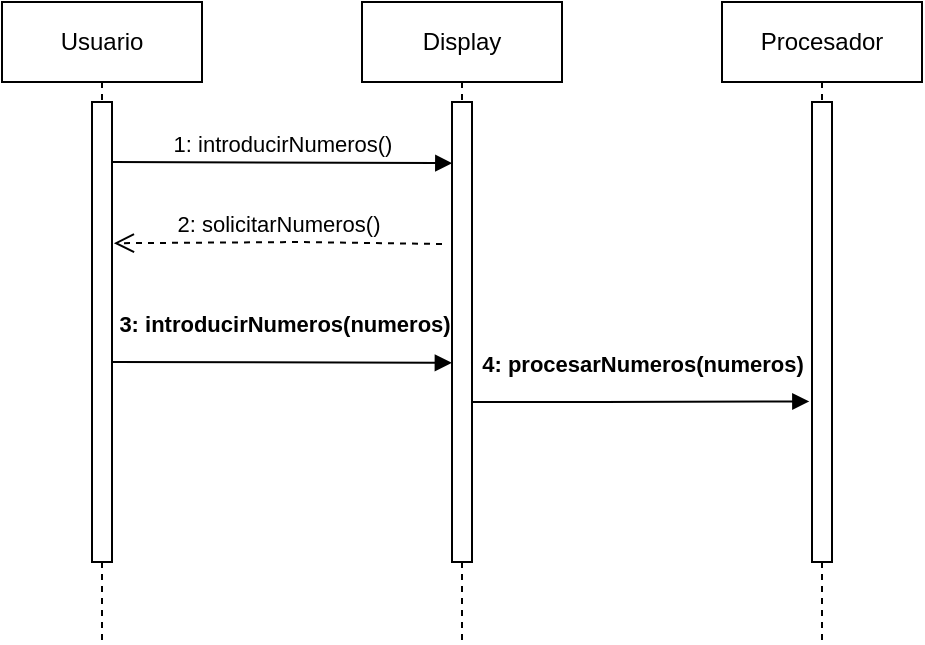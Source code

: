 <mxfile>
    <diagram id="i-k97RwHDnjk8-xkbICe" name="Secuencia: introducirNumeros">
        <mxGraphModel dx="1213" dy="553" grid="1" gridSize="10" guides="1" tooltips="1" connect="1" arrows="1" fold="1" page="1" pageScale="1" pageWidth="827" pageHeight="1169" math="0" shadow="0">
            <root>
                <mxCell id="0"/>
                <mxCell id="1" parent="0"/>
                <mxCell id="3" value="Usuario" style="shape=umlLifeline;perimeter=lifelinePerimeter;whiteSpace=wrap;html=1;container=1;collapsible=0;recursiveResize=0;outlineConnect=0;" vertex="1" parent="1">
                    <mxGeometry x="100" y="80" width="100" height="320" as="geometry"/>
                </mxCell>
                <mxCell id="6" value="" style="html=1;points=[];perimeter=orthogonalPerimeter;" vertex="1" parent="3">
                    <mxGeometry x="45" y="50" width="10" height="230" as="geometry"/>
                </mxCell>
                <mxCell id="11" value="1: introducirNumeros()" style="html=1;verticalAlign=bottom;endArrow=block;entryX=0.015;entryY=0.133;entryDx=0;entryDy=0;entryPerimeter=0;" edge="1" parent="3" target="7">
                    <mxGeometry x="-0.001" width="80" relative="1" as="geometry">
                        <mxPoint x="55" y="80" as="sourcePoint"/>
                        <mxPoint x="220" y="80" as="targetPoint"/>
                        <mxPoint as="offset"/>
                    </mxGeometry>
                </mxCell>
                <mxCell id="13" value="3: introducirNumeros(numeros)" style="html=1;verticalAlign=bottom;endArrow=block;entryX=-0.007;entryY=0.567;entryDx=0;entryDy=0;entryPerimeter=0;fontStyle=1" edge="1" parent="3" target="7">
                    <mxGeometry x="0.013" y="10" width="80" relative="1" as="geometry">
                        <mxPoint x="55" y="180" as="sourcePoint"/>
                        <mxPoint x="135" y="180" as="targetPoint"/>
                        <mxPoint as="offset"/>
                    </mxGeometry>
                </mxCell>
                <mxCell id="4" value="Display&lt;span style=&quot;color: rgba(0 , 0 , 0 , 0) ; font-family: monospace ; font-size: 0px&quot;&gt;%3CmxGraphModel%3E%3Croot%3E%3CmxCell%20id%3D%220%22%2F%3E%3CmxCell%20id%3D%221%22%20parent%3D%220%22%2F%3E%3CmxCell%20id%3D%222%22%20value%3D%22Usuario%22%20style%3D%22shape%3DumlLifeline%3Bperimeter%3DlifelinePerimeter%3BwhiteSpace%3Dwrap%3Bhtml%3D1%3Bcontainer%3D1%3Bcollapsible%3D0%3BrecursiveResize%3D0%3BoutlineConnect%3D0%3B%22%20vertex%3D%221%22%20parent%3D%221%22%3E%3CmxGeometry%20x%3D%2270%22%20y%3D%2270%22%20width%3D%22100%22%20height%3D%22300%22%20as%3D%22geometry%22%2F%3E%3C%2FmxCell%3E%3C%2Froot%3E%3C%2FmxGraphModel%3E&lt;/span&gt;&lt;span style=&quot;color: rgba(0 , 0 , 0 , 0) ; font-family: monospace ; font-size: 0px&quot;&gt;%3CmxGraphModel%3E%3Croot%3E%3CmxCell%20id%3D%220%22%2F%3E%3CmxCell%20id%3D%221%22%20parent%3D%220%22%2F%3E%3CmxCell%20id%3D%222%22%20value%3D%22Usuario%22%20style%3D%22shape%3DumlLifeline%3Bperimeter%3DlifelinePerimeter%3BwhiteSpace%3Dwrap%3Bhtml%3D1%3Bcontainer%3D1%3Bcollapsible%3D0%3BrecursiveResize%3D0%3BoutlineConnect%3D0%3B%22%20vertex%3D%221%22%20parent%3D%221%22%3E%3CmxGeometry%20x%3D%2270%22%20y%3D%2270%22%20width%3D%22100%22%20height%3D%22300%22%20as%3D%22geometry%22%2F%3E%3C%2FmxCell%3E%3C%2Froot%3E%3C%2FmxGraphModel%3E&lt;/span&gt;" style="shape=umlLifeline;perimeter=lifelinePerimeter;whiteSpace=wrap;html=1;container=1;collapsible=0;recursiveResize=0;outlineConnect=0;" vertex="1" parent="1">
                    <mxGeometry x="280" y="80" width="100" height="320" as="geometry"/>
                </mxCell>
                <mxCell id="7" value="" style="html=1;points=[];perimeter=orthogonalPerimeter;" vertex="1" parent="4">
                    <mxGeometry x="45" y="50" width="10" height="230" as="geometry"/>
                </mxCell>
                <mxCell id="5" value="Procesador" style="shape=umlLifeline;perimeter=lifelinePerimeter;whiteSpace=wrap;html=1;container=1;collapsible=0;recursiveResize=0;outlineConnect=0;" vertex="1" parent="1">
                    <mxGeometry x="460" y="80" width="100" height="320" as="geometry"/>
                </mxCell>
                <mxCell id="15" value="" style="html=1;points=[];perimeter=orthogonalPerimeter;" vertex="1" parent="5">
                    <mxGeometry x="45" y="50" width="10" height="230" as="geometry"/>
                </mxCell>
                <mxCell id="12" value="2: solicitarNumeros()" style="html=1;verticalAlign=bottom;endArrow=open;dashed=1;endSize=8;entryX=1.093;entryY=0.307;entryDx=0;entryDy=0;entryPerimeter=0;" edge="1" parent="1" target="6">
                    <mxGeometry relative="1" as="geometry">
                        <mxPoint x="320" y="201" as="sourcePoint"/>
                        <mxPoint x="160" y="200" as="targetPoint"/>
                        <Array as="points">
                            <mxPoint x="250" y="200"/>
                        </Array>
                    </mxGeometry>
                </mxCell>
                <mxCell id="14" value="4: procesarNumeros(numeros)" style="html=1;verticalAlign=bottom;endArrow=block;entryX=-0.133;entryY=0.651;entryDx=0;entryDy=0;entryPerimeter=0;fontStyle=1" edge="1" parent="1" source="7" target="15">
                    <mxGeometry x="0.008" y="10" width="80" relative="1" as="geometry">
                        <mxPoint x="340" y="280" as="sourcePoint"/>
                        <mxPoint x="509.93" y="250.41" as="targetPoint"/>
                        <mxPoint as="offset"/>
                        <Array as="points">
                            <mxPoint x="390" y="280"/>
                        </Array>
                    </mxGeometry>
                </mxCell>
            </root>
        </mxGraphModel>
    </diagram>
    <diagram id="05gJEz3g0juzMhZNBMlJ" name="Secuencia: borrarNumeros">
        <mxGraphModel dx="859" dy="392" grid="1" gridSize="10" guides="1" tooltips="1" connect="1" arrows="1" fold="1" page="1" pageScale="1" pageWidth="827" pageHeight="1169" math="0" shadow="0">
            <root>
                <mxCell id="ujG8HUW0-QXX2z8HkZvf-0"/>
                <mxCell id="ujG8HUW0-QXX2z8HkZvf-1" parent="ujG8HUW0-QXX2z8HkZvf-0"/>
                <mxCell id="sx0rr4D7-M8_i8OhXOlZ-0" value="Usuario" style="shape=umlLifeline;perimeter=lifelinePerimeter;whiteSpace=wrap;html=1;container=1;collapsible=0;recursiveResize=0;outlineConnect=0;" vertex="1" parent="ujG8HUW0-QXX2z8HkZvf-1">
                    <mxGeometry x="100" y="80" width="100" height="320" as="geometry"/>
                </mxCell>
                <mxCell id="sx0rr4D7-M8_i8OhXOlZ-1" value="" style="html=1;points=[];perimeter=orthogonalPerimeter;" vertex="1" parent="sx0rr4D7-M8_i8OhXOlZ-0">
                    <mxGeometry x="45" y="50" width="10" height="230" as="geometry"/>
                </mxCell>
                <mxCell id="sx0rr4D7-M8_i8OhXOlZ-2" value="1: introducirNumeros()" style="html=1;verticalAlign=bottom;endArrow=block;entryX=0.015;entryY=0.133;entryDx=0;entryDy=0;entryPerimeter=0;" edge="1" parent="sx0rr4D7-M8_i8OhXOlZ-0" target="sx0rr4D7-M8_i8OhXOlZ-5">
                    <mxGeometry x="-0.001" width="80" relative="1" as="geometry">
                        <mxPoint x="55" y="80" as="sourcePoint"/>
                        <mxPoint x="220" y="80" as="targetPoint"/>
                        <mxPoint as="offset"/>
                    </mxGeometry>
                </mxCell>
                <mxCell id="sx0rr4D7-M8_i8OhXOlZ-3" value="3: introducirNumeros(numeros)" style="html=1;verticalAlign=bottom;endArrow=block;entryX=-0.007;entryY=0.567;entryDx=0;entryDy=0;entryPerimeter=0;fontStyle=1" edge="1" parent="sx0rr4D7-M8_i8OhXOlZ-0" target="sx0rr4D7-M8_i8OhXOlZ-5">
                    <mxGeometry x="0.013" y="10" width="80" relative="1" as="geometry">
                        <mxPoint x="55" y="180" as="sourcePoint"/>
                        <mxPoint x="135" y="180" as="targetPoint"/>
                        <mxPoint as="offset"/>
                    </mxGeometry>
                </mxCell>
                <mxCell id="sx0rr4D7-M8_i8OhXOlZ-4" value="Display&lt;span style=&quot;color: rgba(0 , 0 , 0 , 0) ; font-family: monospace ; font-size: 0px&quot;&gt;%3CmxGraphModel%3E%3Croot%3E%3CmxCell%20id%3D%220%22%2F%3E%3CmxCell%20id%3D%221%22%20parent%3D%220%22%2F%3E%3CmxCell%20id%3D%222%22%20value%3D%22Usuario%22%20style%3D%22shape%3DumlLifeline%3Bperimeter%3DlifelinePerimeter%3BwhiteSpace%3Dwrap%3Bhtml%3D1%3Bcontainer%3D1%3Bcollapsible%3D0%3BrecursiveResize%3D0%3BoutlineConnect%3D0%3B%22%20vertex%3D%221%22%20parent%3D%221%22%3E%3CmxGeometry%20x%3D%2270%22%20y%3D%2270%22%20width%3D%22100%22%20height%3D%22300%22%20as%3D%22geometry%22%2F%3E%3C%2FmxCell%3E%3C%2Froot%3E%3C%2FmxGraphModel%3E&lt;/span&gt;&lt;span style=&quot;color: rgba(0 , 0 , 0 , 0) ; font-family: monospace ; font-size: 0px&quot;&gt;%3CmxGraphModel%3E%3Croot%3E%3CmxCell%20id%3D%220%22%2F%3E%3CmxCell%20id%3D%221%22%20parent%3D%220%22%2F%3E%3CmxCell%20id%3D%222%22%20value%3D%22Usuario%22%20style%3D%22shape%3DumlLifeline%3Bperimeter%3DlifelinePerimeter%3BwhiteSpace%3Dwrap%3Bhtml%3D1%3Bcontainer%3D1%3Bcollapsible%3D0%3BrecursiveResize%3D0%3BoutlineConnect%3D0%3B%22%20vertex%3D%221%22%20parent%3D%221%22%3E%3CmxGeometry%20x%3D%2270%22%20y%3D%2270%22%20width%3D%22100%22%20height%3D%22300%22%20as%3D%22geometry%22%2F%3E%3C%2FmxCell%3E%3C%2Froot%3E%3C%2FmxGraphModel%3E&lt;/span&gt;" style="shape=umlLifeline;perimeter=lifelinePerimeter;whiteSpace=wrap;html=1;container=1;collapsible=0;recursiveResize=0;outlineConnect=0;" vertex="1" parent="ujG8HUW0-QXX2z8HkZvf-1">
                    <mxGeometry x="280" y="80" width="100" height="320" as="geometry"/>
                </mxCell>
                <mxCell id="sx0rr4D7-M8_i8OhXOlZ-5" value="" style="html=1;points=[];perimeter=orthogonalPerimeter;" vertex="1" parent="sx0rr4D7-M8_i8OhXOlZ-4">
                    <mxGeometry x="45" y="50" width="10" height="230" as="geometry"/>
                </mxCell>
                <mxCell id="sx0rr4D7-M8_i8OhXOlZ-6" value="Procesador" style="shape=umlLifeline;perimeter=lifelinePerimeter;whiteSpace=wrap;html=1;container=1;collapsible=0;recursiveResize=0;outlineConnect=0;" vertex="1" parent="ujG8HUW0-QXX2z8HkZvf-1">
                    <mxGeometry x="460" y="80" width="100" height="320" as="geometry"/>
                </mxCell>
                <mxCell id="sx0rr4D7-M8_i8OhXOlZ-7" value="" style="html=1;points=[];perimeter=orthogonalPerimeter;" vertex="1" parent="sx0rr4D7-M8_i8OhXOlZ-6">
                    <mxGeometry x="45" y="50" width="10" height="230" as="geometry"/>
                </mxCell>
                <mxCell id="sx0rr4D7-M8_i8OhXOlZ-8" value="2: solicitarNumeros()" style="html=1;verticalAlign=bottom;endArrow=open;dashed=1;endSize=8;entryX=1.093;entryY=0.307;entryDx=0;entryDy=0;entryPerimeter=0;" edge="1" parent="ujG8HUW0-QXX2z8HkZvf-1" target="sx0rr4D7-M8_i8OhXOlZ-1">
                    <mxGeometry relative="1" as="geometry">
                        <mxPoint x="320" y="201" as="sourcePoint"/>
                        <mxPoint x="160" y="200" as="targetPoint"/>
                        <Array as="points">
                            <mxPoint x="250" y="200"/>
                        </Array>
                    </mxGeometry>
                </mxCell>
                <mxCell id="sx0rr4D7-M8_i8OhXOlZ-9" value="4: procesarNumeros(numeros)" style="html=1;verticalAlign=bottom;endArrow=block;fontStyle=1;entryX=0.06;entryY=0.654;entryDx=0;entryDy=0;entryPerimeter=0;" edge="1" parent="ujG8HUW0-QXX2z8HkZvf-1" source="sx0rr4D7-M8_i8OhXOlZ-5" target="sx0rr4D7-M8_i8OhXOlZ-7">
                    <mxGeometry x="0.008" y="10" width="80" relative="1" as="geometry">
                        <mxPoint x="340" y="280" as="sourcePoint"/>
                        <mxPoint x="500" y="280" as="targetPoint"/>
                        <mxPoint as="offset"/>
                        <Array as="points">
                            <mxPoint x="390" y="280"/>
                        </Array>
                    </mxGeometry>
                </mxCell>
                <mxCell id="sx0rr4D7-M8_i8OhXOlZ-13" value="5: borrarNumeros()" style="html=1;verticalAlign=bottom;endArrow=block;fontStyle=1;entryX=-0.1;entryY=0.827;entryDx=0;entryDy=0;entryPerimeter=0;exitX=1.15;exitY=0.825;exitDx=0;exitDy=0;exitPerimeter=0;" edge="1" parent="ujG8HUW0-QXX2z8HkZvf-1" source="sx0rr4D7-M8_i8OhXOlZ-1" target="sx0rr4D7-M8_i8OhXOlZ-5">
                    <mxGeometry x="0.008" y="10" width="80" relative="1" as="geometry">
                        <mxPoint x="180" y="320" as="sourcePoint"/>
                        <mxPoint x="350.6" y="320.42" as="targetPoint"/>
                        <mxPoint as="offset"/>
                        <Array as="points">
                            <mxPoint x="235" y="320"/>
                        </Array>
                    </mxGeometry>
                </mxCell>
                <mxCell id="sx0rr4D7-M8_i8OhXOlZ-14" value="6: borrarNumeros()" style="html=1;verticalAlign=bottom;endArrow=block;fontStyle=1;entryX=-0.1;entryY=0.827;entryDx=0;entryDy=0;entryPerimeter=0;exitX=1.14;exitY=0.918;exitDx=0;exitDy=0;exitPerimeter=0;" edge="1" parent="ujG8HUW0-QXX2z8HkZvf-1" source="sx0rr4D7-M8_i8OhXOlZ-5">
                    <mxGeometry x="0.008" y="10" width="80" relative="1" as="geometry">
                        <mxPoint x="340" y="340" as="sourcePoint"/>
                        <mxPoint x="505" y="340.46" as="targetPoint"/>
                        <mxPoint as="offset"/>
                        <Array as="points">
                            <mxPoint x="416" y="340.25"/>
                        </Array>
                    </mxGeometry>
                </mxCell>
            </root>
        </mxGraphModel>
    </diagram>
    <diagram id="bzDrWfnasvmiYSCM1i9O" name="Secuencia: sumarNumeros">
        <mxGraphModel dx="1213" dy="553" grid="1" gridSize="10" guides="1" tooltips="1" connect="1" arrows="1" fold="1" page="1" pageScale="1" pageWidth="827" pageHeight="1169" math="0" shadow="0">
            <root>
                <mxCell id="rxYIzUa5Ex8oa6RPm-PX-0"/>
                <mxCell id="rxYIzUa5Ex8oa6RPm-PX-1" parent="rxYIzUa5Ex8oa6RPm-PX-0"/>
                <mxCell id="wZrPvK0yx8V41sradhQr-0" value="Usuario" style="shape=umlLifeline;perimeter=lifelinePerimeter;whiteSpace=wrap;html=1;container=1;collapsible=0;recursiveResize=0;outlineConnect=0;" vertex="1" parent="rxYIzUa5Ex8oa6RPm-PX-1">
                    <mxGeometry x="184" y="80" width="100" height="320" as="geometry"/>
                </mxCell>
                <mxCell id="wZrPvK0yx8V41sradhQr-1" value="" style="html=1;points=[];perimeter=orthogonalPerimeter;" vertex="1" parent="wZrPvK0yx8V41sradhQr-0">
                    <mxGeometry x="45" y="50" width="10" height="230" as="geometry"/>
                </mxCell>
                <mxCell id="wZrPvK0yx8V41sradhQr-2" value="1: introducirNumeros()" style="html=1;verticalAlign=bottom;endArrow=block;" edge="1" parent="wZrPvK0yx8V41sradhQr-0" target="wZrPvK0yx8V41sradhQr-5">
                    <mxGeometry x="-0.001" width="80" relative="1" as="geometry">
                        <mxPoint x="55" y="80" as="sourcePoint"/>
                        <mxPoint x="220" y="80" as="targetPoint"/>
                        <mxPoint as="offset"/>
                    </mxGeometry>
                </mxCell>
                <mxCell id="wZrPvK0yx8V41sradhQr-3" value="3: introducirNumeros(numeros)" style="html=1;verticalAlign=bottom;endArrow=block;entryX=-0.138;entryY=0.563;entryDx=0;entryDy=0;entryPerimeter=0;fontStyle=1" edge="1" parent="wZrPvK0yx8V41sradhQr-0" target="wZrPvK0yx8V41sradhQr-5">
                    <mxGeometry x="0.013" y="10" width="80" relative="1" as="geometry">
                        <mxPoint x="55" y="180" as="sourcePoint"/>
                        <mxPoint x="135" y="180" as="targetPoint"/>
                        <mxPoint as="offset"/>
                    </mxGeometry>
                </mxCell>
                <mxCell id="wZrPvK0yx8V41sradhQr-4" value="Display&lt;span style=&quot;color: rgba(0 , 0 , 0 , 0) ; font-family: monospace ; font-size: 0px&quot;&gt;%3CmxGraphModel%3E%3Croot%3E%3CmxCell%20id%3D%220%22%2F%3E%3CmxCell%20id%3D%221%22%20parent%3D%220%22%2F%3E%3CmxCell%20id%3D%222%22%20value%3D%22Usuario%22%20style%3D%22shape%3DumlLifeline%3Bperimeter%3DlifelinePerimeter%3BwhiteSpace%3Dwrap%3Bhtml%3D1%3Bcontainer%3D1%3Bcollapsible%3D0%3BrecursiveResize%3D0%3BoutlineConnect%3D0%3B%22%20vertex%3D%221%22%20parent%3D%221%22%3E%3CmxGeometry%20x%3D%2270%22%20y%3D%2270%22%20width%3D%22100%22%20height%3D%22300%22%20as%3D%22geometry%22%2F%3E%3C%2FmxCell%3E%3C%2Froot%3E%3C%2FmxGraphModel%3E&lt;/span&gt;&lt;span style=&quot;color: rgba(0 , 0 , 0 , 0) ; font-family: monospace ; font-size: 0px&quot;&gt;%3CmxGraphModel%3E%3Croot%3E%3CmxCell%20id%3D%220%22%2F%3E%3CmxCell%20id%3D%221%22%20parent%3D%220%22%2F%3E%3CmxCell%20id%3D%222%22%20value%3D%22Usuario%22%20style%3D%22shape%3DumlLifeline%3Bperimeter%3DlifelinePerimeter%3BwhiteSpace%3Dwrap%3Bhtml%3D1%3Bcontainer%3D1%3Bcollapsible%3D0%3BrecursiveResize%3D0%3BoutlineConnect%3D0%3B%22%20vertex%3D%221%22%20parent%3D%221%22%3E%3CmxGeometry%20x%3D%2270%22%20y%3D%2270%22%20width%3D%22100%22%20height%3D%22300%22%20as%3D%22geometry%22%2F%3E%3C%2FmxCell%3E%3C%2Froot%3E%3C%2FmxGraphModel%3E&lt;/span&gt;" style="shape=umlLifeline;perimeter=lifelinePerimeter;whiteSpace=wrap;html=1;container=1;collapsible=0;recursiveResize=0;outlineConnect=0;" vertex="1" parent="rxYIzUa5Ex8oa6RPm-PX-1">
                    <mxGeometry x="364" y="80" width="100" height="320" as="geometry"/>
                </mxCell>
                <mxCell id="wZrPvK0yx8V41sradhQr-5" value="" style="html=1;points=[];perimeter=orthogonalPerimeter;" vertex="1" parent="wZrPvK0yx8V41sradhQr-4">
                    <mxGeometry x="45" y="50" width="10" height="230" as="geometry"/>
                </mxCell>
                <mxCell id="wZrPvK0yx8V41sradhQr-6" value="Procesador" style="shape=umlLifeline;perimeter=lifelinePerimeter;whiteSpace=wrap;html=1;container=1;collapsible=0;recursiveResize=0;outlineConnect=0;" vertex="1" parent="rxYIzUa5Ex8oa6RPm-PX-1">
                    <mxGeometry x="544" y="80" width="100" height="320" as="geometry"/>
                </mxCell>
                <mxCell id="wZrPvK0yx8V41sradhQr-7" value="" style="html=1;points=[];perimeter=orthogonalPerimeter;" vertex="1" parent="wZrPvK0yx8V41sradhQr-6">
                    <mxGeometry x="45" y="50" width="10" height="230" as="geometry"/>
                </mxCell>
                <mxCell id="wZrPvK0yx8V41sradhQr-8" value="2: solicitarNumeros()" style="html=1;verticalAlign=bottom;endArrow=open;dashed=1;endSize=8;exitX=-0.207;exitY=0.302;exitDx=0;exitDy=0;exitPerimeter=0;" edge="1" parent="rxYIzUa5Ex8oa6RPm-PX-1" source="wZrPvK0yx8V41sradhQr-5">
                    <mxGeometry relative="1" as="geometry">
                        <mxPoint x="404" y="201" as="sourcePoint"/>
                        <mxPoint x="240" y="200" as="targetPoint"/>
                        <Array as="points">
                            <mxPoint x="334" y="200"/>
                        </Array>
                    </mxGeometry>
                </mxCell>
                <mxCell id="wZrPvK0yx8V41sradhQr-9" value="4: sumarNumeros(numeros)" style="html=1;verticalAlign=bottom;endArrow=block;entryX=-0.276;entryY=0.647;entryDx=0;entryDy=0;entryPerimeter=0;fontStyle=1" edge="1" parent="rxYIzUa5Ex8oa6RPm-PX-1" source="wZrPvK0yx8V41sradhQr-5" target="wZrPvK0yx8V41sradhQr-7">
                    <mxGeometry x="0.008" y="10" width="80" relative="1" as="geometry">
                        <mxPoint x="424" y="280" as="sourcePoint"/>
                        <mxPoint x="593.93" y="250.41" as="targetPoint"/>
                        <mxPoint as="offset"/>
                        <Array as="points">
                            <mxPoint x="474" y="280"/>
                        </Array>
                    </mxGeometry>
                </mxCell>
                <mxCell id="wZrPvK0yx8V41sradhQr-13" value="8: resultado()" style="html=1;verticalAlign=bottom;endArrow=open;dashed=1;endSize=8;entryX=1.172;entryY=0.827;entryDx=0;entryDy=0;entryPerimeter=0;" edge="1" parent="rxYIzUa5Ex8oa6RPm-PX-1" target="wZrPvK0yx8V41sradhQr-5">
                    <mxGeometry x="-0.065" relative="1" as="geometry">
                        <mxPoint x="590" y="320" as="sourcePoint"/>
                        <mxPoint x="420" y="441" as="targetPoint"/>
                        <Array as="points"/>
                        <mxPoint as="offset"/>
                    </mxGeometry>
                </mxCell>
                <mxCell id="wZrPvK0yx8V41sradhQr-14" value="9: mostrarResultado()" style="html=1;verticalAlign=bottom;endArrow=open;dashed=1;endSize=8;exitX=-0.207;exitY=0.888;exitDx=0;exitDy=0;exitPerimeter=0;" edge="1" parent="rxYIzUa5Ex8oa6RPm-PX-1">
                    <mxGeometry x="-0.065" relative="1" as="geometry">
                        <mxPoint x="406.93" y="350.0" as="sourcePoint"/>
                        <mxPoint x="240" y="350.2" as="targetPoint"/>
                        <Array as="points">
                            <mxPoint x="324" y="350"/>
                        </Array>
                        <mxPoint as="offset"/>
                    </mxGeometry>
                </mxCell>
            </root>
        </mxGraphModel>
    </diagram>
    <diagram id="xisYdTzhqAL5No0YFwjW" name="Secuencia: restarNumeros">
        <mxGraphModel dx="1031" dy="470" grid="1" gridSize="10" guides="1" tooltips="1" connect="1" arrows="1" fold="1" page="1" pageScale="1" pageWidth="827" pageHeight="1169" math="0" shadow="0">
            <root>
                <mxCell id="wWCY6r2bwdZEcI9i8Juz-0"/>
                <mxCell id="wWCY6r2bwdZEcI9i8Juz-1" parent="wWCY6r2bwdZEcI9i8Juz-0"/>
                <mxCell id="neZ16HI461byxlSYDRke-0" value="Usuario" style="shape=umlLifeline;perimeter=lifelinePerimeter;whiteSpace=wrap;html=1;container=1;collapsible=0;recursiveResize=0;outlineConnect=0;" vertex="1" parent="wWCY6r2bwdZEcI9i8Juz-1">
                    <mxGeometry x="184" y="80" width="100" height="320" as="geometry"/>
                </mxCell>
                <mxCell id="neZ16HI461byxlSYDRke-1" value="" style="html=1;points=[];perimeter=orthogonalPerimeter;" vertex="1" parent="neZ16HI461byxlSYDRke-0">
                    <mxGeometry x="45" y="50" width="10" height="230" as="geometry"/>
                </mxCell>
                <mxCell id="neZ16HI461byxlSYDRke-2" value="1: introducirNumeros()" style="html=1;verticalAlign=bottom;endArrow=block;" edge="1" parent="neZ16HI461byxlSYDRke-0" target="neZ16HI461byxlSYDRke-5">
                    <mxGeometry x="-0.001" width="80" relative="1" as="geometry">
                        <mxPoint x="55" y="80" as="sourcePoint"/>
                        <mxPoint x="220" y="80" as="targetPoint"/>
                        <mxPoint as="offset"/>
                    </mxGeometry>
                </mxCell>
                <mxCell id="neZ16HI461byxlSYDRke-3" value="3: introducirNumeros(numeros)" style="html=1;verticalAlign=bottom;endArrow=block;entryX=-0.138;entryY=0.563;entryDx=0;entryDy=0;entryPerimeter=0;fontStyle=1" edge="1" parent="neZ16HI461byxlSYDRke-0" target="neZ16HI461byxlSYDRke-5">
                    <mxGeometry x="0.013" y="10" width="80" relative="1" as="geometry">
                        <mxPoint x="55" y="180" as="sourcePoint"/>
                        <mxPoint x="135" y="180" as="targetPoint"/>
                        <mxPoint as="offset"/>
                    </mxGeometry>
                </mxCell>
                <mxCell id="neZ16HI461byxlSYDRke-4" value="Display&lt;span style=&quot;color: rgba(0 , 0 , 0 , 0) ; font-family: monospace ; font-size: 0px&quot;&gt;%3CmxGraphModel%3E%3Croot%3E%3CmxCell%20id%3D%220%22%2F%3E%3CmxCell%20id%3D%221%22%20parent%3D%220%22%2F%3E%3CmxCell%20id%3D%222%22%20value%3D%22Usuario%22%20style%3D%22shape%3DumlLifeline%3Bperimeter%3DlifelinePerimeter%3BwhiteSpace%3Dwrap%3Bhtml%3D1%3Bcontainer%3D1%3Bcollapsible%3D0%3BrecursiveResize%3D0%3BoutlineConnect%3D0%3B%22%20vertex%3D%221%22%20parent%3D%221%22%3E%3CmxGeometry%20x%3D%2270%22%20y%3D%2270%22%20width%3D%22100%22%20height%3D%22300%22%20as%3D%22geometry%22%2F%3E%3C%2FmxCell%3E%3C%2Froot%3E%3C%2FmxGraphModel%3E&lt;/span&gt;&lt;span style=&quot;color: rgba(0 , 0 , 0 , 0) ; font-family: monospace ; font-size: 0px&quot;&gt;%3CmxGraphModel%3E%3Croot%3E%3CmxCell%20id%3D%220%22%2F%3E%3CmxCell%20id%3D%221%22%20parent%3D%220%22%2F%3E%3CmxCell%20id%3D%222%22%20value%3D%22Usuario%22%20style%3D%22shape%3DumlLifeline%3Bperimeter%3DlifelinePerimeter%3BwhiteSpace%3Dwrap%3Bhtml%3D1%3Bcontainer%3D1%3Bcollapsible%3D0%3BrecursiveResize%3D0%3BoutlineConnect%3D0%3B%22%20vertex%3D%221%22%20parent%3D%221%22%3E%3CmxGeometry%20x%3D%2270%22%20y%3D%2270%22%20width%3D%22100%22%20height%3D%22300%22%20as%3D%22geometry%22%2F%3E%3C%2FmxCell%3E%3C%2Froot%3E%3C%2FmxGraphModel%3E&lt;/span&gt;" style="shape=umlLifeline;perimeter=lifelinePerimeter;whiteSpace=wrap;html=1;container=1;collapsible=0;recursiveResize=0;outlineConnect=0;" vertex="1" parent="wWCY6r2bwdZEcI9i8Juz-1">
                    <mxGeometry x="364" y="80" width="100" height="320" as="geometry"/>
                </mxCell>
                <mxCell id="neZ16HI461byxlSYDRke-5" value="" style="html=1;points=[];perimeter=orthogonalPerimeter;" vertex="1" parent="neZ16HI461byxlSYDRke-4">
                    <mxGeometry x="45" y="50" width="10" height="230" as="geometry"/>
                </mxCell>
                <mxCell id="neZ16HI461byxlSYDRke-6" value="Procesador" style="shape=umlLifeline;perimeter=lifelinePerimeter;whiteSpace=wrap;html=1;container=1;collapsible=0;recursiveResize=0;outlineConnect=0;" vertex="1" parent="wWCY6r2bwdZEcI9i8Juz-1">
                    <mxGeometry x="544" y="80" width="100" height="320" as="geometry"/>
                </mxCell>
                <mxCell id="neZ16HI461byxlSYDRke-7" value="" style="html=1;points=[];perimeter=orthogonalPerimeter;" vertex="1" parent="neZ16HI461byxlSYDRke-6">
                    <mxGeometry x="45" y="50" width="10" height="230" as="geometry"/>
                </mxCell>
                <mxCell id="neZ16HI461byxlSYDRke-8" value="2: solicitarNumeros()" style="html=1;verticalAlign=bottom;endArrow=open;dashed=1;endSize=8;exitX=-0.207;exitY=0.302;exitDx=0;exitDy=0;exitPerimeter=0;" edge="1" parent="wWCY6r2bwdZEcI9i8Juz-1" source="neZ16HI461byxlSYDRke-5">
                    <mxGeometry relative="1" as="geometry">
                        <mxPoint x="404" y="201" as="sourcePoint"/>
                        <mxPoint x="240" y="200" as="targetPoint"/>
                        <Array as="points">
                            <mxPoint x="334" y="200"/>
                        </Array>
                    </mxGeometry>
                </mxCell>
                <mxCell id="neZ16HI461byxlSYDRke-9" value="4: restarNumeros(numeros)" style="html=1;verticalAlign=bottom;endArrow=block;entryX=-0.276;entryY=0.647;entryDx=0;entryDy=0;entryPerimeter=0;fontStyle=1" edge="1" parent="wWCY6r2bwdZEcI9i8Juz-1" source="neZ16HI461byxlSYDRke-5" target="neZ16HI461byxlSYDRke-7">
                    <mxGeometry x="0.008" y="10" width="80" relative="1" as="geometry">
                        <mxPoint x="424" y="280" as="sourcePoint"/>
                        <mxPoint x="593.93" y="250.41" as="targetPoint"/>
                        <mxPoint as="offset"/>
                        <Array as="points">
                            <mxPoint x="474" y="280"/>
                        </Array>
                    </mxGeometry>
                </mxCell>
                <mxCell id="neZ16HI461byxlSYDRke-10" value="8: resultado()" style="html=1;verticalAlign=bottom;endArrow=open;dashed=1;endSize=8;entryX=1.172;entryY=0.827;entryDx=0;entryDy=0;entryPerimeter=0;" edge="1" parent="wWCY6r2bwdZEcI9i8Juz-1" target="neZ16HI461byxlSYDRke-5">
                    <mxGeometry x="-0.065" relative="1" as="geometry">
                        <mxPoint x="590" y="320" as="sourcePoint"/>
                        <mxPoint x="420" y="441" as="targetPoint"/>
                        <Array as="points"/>
                        <mxPoint as="offset"/>
                    </mxGeometry>
                </mxCell>
                <mxCell id="neZ16HI461byxlSYDRke-11" value="9: mostrarResultado()" style="html=1;verticalAlign=bottom;endArrow=open;dashed=1;endSize=8;exitX=-0.207;exitY=0.888;exitDx=0;exitDy=0;exitPerimeter=0;" edge="1" parent="wWCY6r2bwdZEcI9i8Juz-1">
                    <mxGeometry x="-0.065" relative="1" as="geometry">
                        <mxPoint x="406.93" y="350" as="sourcePoint"/>
                        <mxPoint x="240" y="350.2" as="targetPoint"/>
                        <Array as="points">
                            <mxPoint x="324" y="350"/>
                        </Array>
                        <mxPoint as="offset"/>
                    </mxGeometry>
                </mxCell>
            </root>
        </mxGraphModel>
    </diagram>
    <diagram id="YuWxB1D7jOZ7e_8465UO" name="Secuencia: multiplicarNumeros">
        <mxGraphModel dx="589" dy="269" grid="1" gridSize="10" guides="1" tooltips="1" connect="1" arrows="1" fold="1" page="1" pageScale="1" pageWidth="827" pageHeight="1169" math="0" shadow="0">
            <root>
                <mxCell id="KwdSwsgLIVKNfpq2pwT3-0"/>
                <mxCell id="KwdSwsgLIVKNfpq2pwT3-1" parent="KwdSwsgLIVKNfpq2pwT3-0"/>
                <mxCell id="KwdSwsgLIVKNfpq2pwT3-2" value="Usuario" style="shape=umlLifeline;perimeter=lifelinePerimeter;whiteSpace=wrap;html=1;container=1;collapsible=0;recursiveResize=0;outlineConnect=0;" vertex="1" parent="KwdSwsgLIVKNfpq2pwT3-1">
                    <mxGeometry x="184" y="80" width="100" height="320" as="geometry"/>
                </mxCell>
                <mxCell id="KwdSwsgLIVKNfpq2pwT3-3" value="" style="html=1;points=[];perimeter=orthogonalPerimeter;" vertex="1" parent="KwdSwsgLIVKNfpq2pwT3-2">
                    <mxGeometry x="45" y="50" width="10" height="230" as="geometry"/>
                </mxCell>
                <mxCell id="KwdSwsgLIVKNfpq2pwT3-4" value="1: introducirNumeros()" style="html=1;verticalAlign=bottom;endArrow=block;" edge="1" parent="KwdSwsgLIVKNfpq2pwT3-2" target="KwdSwsgLIVKNfpq2pwT3-7">
                    <mxGeometry x="-0.001" width="80" relative="1" as="geometry">
                        <mxPoint x="55" y="80" as="sourcePoint"/>
                        <mxPoint x="220" y="80" as="targetPoint"/>
                        <mxPoint as="offset"/>
                    </mxGeometry>
                </mxCell>
                <mxCell id="KwdSwsgLIVKNfpq2pwT3-5" value="3: introducirNumeros(numeros)" style="html=1;verticalAlign=bottom;endArrow=block;entryX=-0.138;entryY=0.563;entryDx=0;entryDy=0;entryPerimeter=0;fontStyle=1" edge="1" parent="KwdSwsgLIVKNfpq2pwT3-2" target="KwdSwsgLIVKNfpq2pwT3-7">
                    <mxGeometry x="0.013" y="10" width="80" relative="1" as="geometry">
                        <mxPoint x="55" y="180" as="sourcePoint"/>
                        <mxPoint x="135" y="180" as="targetPoint"/>
                        <mxPoint as="offset"/>
                    </mxGeometry>
                </mxCell>
                <mxCell id="KwdSwsgLIVKNfpq2pwT3-6" value="Display&lt;span style=&quot;color: rgba(0 , 0 , 0 , 0) ; font-family: monospace ; font-size: 0px&quot;&gt;%3CmxGraphModel%3E%3Croot%3E%3CmxCell%20id%3D%220%22%2F%3E%3CmxCell%20id%3D%221%22%20parent%3D%220%22%2F%3E%3CmxCell%20id%3D%222%22%20value%3D%22Usuario%22%20style%3D%22shape%3DumlLifeline%3Bperimeter%3DlifelinePerimeter%3BwhiteSpace%3Dwrap%3Bhtml%3D1%3Bcontainer%3D1%3Bcollapsible%3D0%3BrecursiveResize%3D0%3BoutlineConnect%3D0%3B%22%20vertex%3D%221%22%20parent%3D%221%22%3E%3CmxGeometry%20x%3D%2270%22%20y%3D%2270%22%20width%3D%22100%22%20height%3D%22300%22%20as%3D%22geometry%22%2F%3E%3C%2FmxCell%3E%3C%2Froot%3E%3C%2FmxGraphModel%3E&lt;/span&gt;&lt;span style=&quot;color: rgba(0 , 0 , 0 , 0) ; font-family: monospace ; font-size: 0px&quot;&gt;%3CmxGraphModel%3E%3Croot%3E%3CmxCell%20id%3D%220%22%2F%3E%3CmxCell%20id%3D%221%22%20parent%3D%220%22%2F%3E%3CmxCell%20id%3D%222%22%20value%3D%22Usuario%22%20style%3D%22shape%3DumlLifeline%3Bperimeter%3DlifelinePerimeter%3BwhiteSpace%3Dwrap%3Bhtml%3D1%3Bcontainer%3D1%3Bcollapsible%3D0%3BrecursiveResize%3D0%3BoutlineConnect%3D0%3B%22%20vertex%3D%221%22%20parent%3D%221%22%3E%3CmxGeometry%20x%3D%2270%22%20y%3D%2270%22%20width%3D%22100%22%20height%3D%22300%22%20as%3D%22geometry%22%2F%3E%3C%2FmxCell%3E%3C%2Froot%3E%3C%2FmxGraphModel%3E&lt;/span&gt;" style="shape=umlLifeline;perimeter=lifelinePerimeter;whiteSpace=wrap;html=1;container=1;collapsible=0;recursiveResize=0;outlineConnect=0;" vertex="1" parent="KwdSwsgLIVKNfpq2pwT3-1">
                    <mxGeometry x="364" y="80" width="100" height="320" as="geometry"/>
                </mxCell>
                <mxCell id="KwdSwsgLIVKNfpq2pwT3-7" value="" style="html=1;points=[];perimeter=orthogonalPerimeter;" vertex="1" parent="KwdSwsgLIVKNfpq2pwT3-6">
                    <mxGeometry x="45" y="50" width="10" height="230" as="geometry"/>
                </mxCell>
                <mxCell id="KwdSwsgLIVKNfpq2pwT3-8" value="Procesador" style="shape=umlLifeline;perimeter=lifelinePerimeter;whiteSpace=wrap;html=1;container=1;collapsible=0;recursiveResize=0;outlineConnect=0;" vertex="1" parent="KwdSwsgLIVKNfpq2pwT3-1">
                    <mxGeometry x="544" y="80" width="100" height="320" as="geometry"/>
                </mxCell>
                <mxCell id="KwdSwsgLIVKNfpq2pwT3-9" value="" style="html=1;points=[];perimeter=orthogonalPerimeter;" vertex="1" parent="KwdSwsgLIVKNfpq2pwT3-8">
                    <mxGeometry x="45" y="50" width="10" height="230" as="geometry"/>
                </mxCell>
                <mxCell id="KwdSwsgLIVKNfpq2pwT3-10" value="2: solicitarNumeros()" style="html=1;verticalAlign=bottom;endArrow=open;dashed=1;endSize=8;exitX=-0.207;exitY=0.302;exitDx=0;exitDy=0;exitPerimeter=0;" edge="1" parent="KwdSwsgLIVKNfpq2pwT3-1" source="KwdSwsgLIVKNfpq2pwT3-7">
                    <mxGeometry relative="1" as="geometry">
                        <mxPoint x="404" y="201" as="sourcePoint"/>
                        <mxPoint x="240" y="200" as="targetPoint"/>
                        <Array as="points">
                            <mxPoint x="334" y="200"/>
                        </Array>
                    </mxGeometry>
                </mxCell>
                <mxCell id="KwdSwsgLIVKNfpq2pwT3-11" value="4: productoNumeros(numeros)" style="html=1;verticalAlign=bottom;endArrow=block;entryX=-0.276;entryY=0.647;entryDx=0;entryDy=0;entryPerimeter=0;fontStyle=1" edge="1" parent="KwdSwsgLIVKNfpq2pwT3-1" source="KwdSwsgLIVKNfpq2pwT3-7" target="KwdSwsgLIVKNfpq2pwT3-9">
                    <mxGeometry x="-0.03" y="10" width="80" relative="1" as="geometry">
                        <mxPoint x="424" y="280" as="sourcePoint"/>
                        <mxPoint x="593.93" y="250.41" as="targetPoint"/>
                        <mxPoint as="offset"/>
                        <Array as="points">
                            <mxPoint x="474" y="280"/>
                        </Array>
                    </mxGeometry>
                </mxCell>
                <mxCell id="KwdSwsgLIVKNfpq2pwT3-12" value="8: resultado()" style="html=1;verticalAlign=bottom;endArrow=open;dashed=1;endSize=8;entryX=1.172;entryY=0.827;entryDx=0;entryDy=0;entryPerimeter=0;" edge="1" parent="KwdSwsgLIVKNfpq2pwT3-1" target="KwdSwsgLIVKNfpq2pwT3-7">
                    <mxGeometry x="-0.065" relative="1" as="geometry">
                        <mxPoint x="590" y="320" as="sourcePoint"/>
                        <mxPoint x="420" y="441" as="targetPoint"/>
                        <Array as="points"/>
                        <mxPoint as="offset"/>
                    </mxGeometry>
                </mxCell>
                <mxCell id="KwdSwsgLIVKNfpq2pwT3-13" value="9: mostrarResultado()" style="html=1;verticalAlign=bottom;endArrow=open;dashed=1;endSize=8;exitX=-0.207;exitY=0.888;exitDx=0;exitDy=0;exitPerimeter=0;" edge="1" parent="KwdSwsgLIVKNfpq2pwT3-1">
                    <mxGeometry x="-0.065" relative="1" as="geometry">
                        <mxPoint x="406.93" y="350" as="sourcePoint"/>
                        <mxPoint x="240" y="350.2" as="targetPoint"/>
                        <Array as="points">
                            <mxPoint x="324" y="350"/>
                        </Array>
                        <mxPoint as="offset"/>
                    </mxGeometry>
                </mxCell>
            </root>
        </mxGraphModel>
    </diagram>
    <diagram id="lW5Z8Ytd2qBcBKBHRGng" name="Secuencia: cocienteNumeros">
        <mxGraphModel dx="1031" dy="470" grid="1" gridSize="10" guides="1" tooltips="1" connect="1" arrows="1" fold="1" page="1" pageScale="1" pageWidth="827" pageHeight="1169" math="0" shadow="0">
            <root>
                <mxCell id="suZ9fpVkW_-z15G-fm8b-0"/>
                <mxCell id="suZ9fpVkW_-z15G-fm8b-1" parent="suZ9fpVkW_-z15G-fm8b-0"/>
                <mxCell id="suZ9fpVkW_-z15G-fm8b-2" value="Usuario" style="shape=umlLifeline;perimeter=lifelinePerimeter;whiteSpace=wrap;html=1;container=1;collapsible=0;recursiveResize=0;outlineConnect=0;" vertex="1" parent="suZ9fpVkW_-z15G-fm8b-1">
                    <mxGeometry x="184" y="80" width="100" height="320" as="geometry"/>
                </mxCell>
                <mxCell id="suZ9fpVkW_-z15G-fm8b-3" value="" style="html=1;points=[];perimeter=orthogonalPerimeter;" vertex="1" parent="suZ9fpVkW_-z15G-fm8b-2">
                    <mxGeometry x="45" y="50" width="10" height="230" as="geometry"/>
                </mxCell>
                <mxCell id="suZ9fpVkW_-z15G-fm8b-4" value="1: introducirNumeros()" style="html=1;verticalAlign=bottom;endArrow=block;" edge="1" parent="suZ9fpVkW_-z15G-fm8b-2" target="suZ9fpVkW_-z15G-fm8b-7">
                    <mxGeometry x="-0.001" width="80" relative="1" as="geometry">
                        <mxPoint x="55" y="80" as="sourcePoint"/>
                        <mxPoint x="220" y="80" as="targetPoint"/>
                        <mxPoint as="offset"/>
                    </mxGeometry>
                </mxCell>
                <mxCell id="suZ9fpVkW_-z15G-fm8b-5" value="3: introducirNumeros(numeros)" style="html=1;verticalAlign=bottom;endArrow=block;entryX=-0.138;entryY=0.563;entryDx=0;entryDy=0;entryPerimeter=0;fontStyle=1" edge="1" parent="suZ9fpVkW_-z15G-fm8b-2" target="suZ9fpVkW_-z15G-fm8b-7">
                    <mxGeometry x="0.013" y="10" width="80" relative="1" as="geometry">
                        <mxPoint x="55" y="180" as="sourcePoint"/>
                        <mxPoint x="135" y="180" as="targetPoint"/>
                        <mxPoint as="offset"/>
                    </mxGeometry>
                </mxCell>
                <mxCell id="suZ9fpVkW_-z15G-fm8b-6" value="Display&lt;span style=&quot;color: rgba(0 , 0 , 0 , 0) ; font-family: monospace ; font-size: 0px&quot;&gt;%3CmxGraphModel%3E%3Croot%3E%3CmxCell%20id%3D%220%22%2F%3E%3CmxCell%20id%3D%221%22%20parent%3D%220%22%2F%3E%3CmxCell%20id%3D%222%22%20value%3D%22Usuario%22%20style%3D%22shape%3DumlLifeline%3Bperimeter%3DlifelinePerimeter%3BwhiteSpace%3Dwrap%3Bhtml%3D1%3Bcontainer%3D1%3Bcollapsible%3D0%3BrecursiveResize%3D0%3BoutlineConnect%3D0%3B%22%20vertex%3D%221%22%20parent%3D%221%22%3E%3CmxGeometry%20x%3D%2270%22%20y%3D%2270%22%20width%3D%22100%22%20height%3D%22300%22%20as%3D%22geometry%22%2F%3E%3C%2FmxCell%3E%3C%2Froot%3E%3C%2FmxGraphModel%3E&lt;/span&gt;&lt;span style=&quot;color: rgba(0 , 0 , 0 , 0) ; font-family: monospace ; font-size: 0px&quot;&gt;%3CmxGraphModel%3E%3Croot%3E%3CmxCell%20id%3D%220%22%2F%3E%3CmxCell%20id%3D%221%22%20parent%3D%220%22%2F%3E%3CmxCell%20id%3D%222%22%20value%3D%22Usuario%22%20style%3D%22shape%3DumlLifeline%3Bperimeter%3DlifelinePerimeter%3BwhiteSpace%3Dwrap%3Bhtml%3D1%3Bcontainer%3D1%3Bcollapsible%3D0%3BrecursiveResize%3D0%3BoutlineConnect%3D0%3B%22%20vertex%3D%221%22%20parent%3D%221%22%3E%3CmxGeometry%20x%3D%2270%22%20y%3D%2270%22%20width%3D%22100%22%20height%3D%22300%22%20as%3D%22geometry%22%2F%3E%3C%2FmxCell%3E%3C%2Froot%3E%3C%2FmxGraphModel%3E&lt;/span&gt;" style="shape=umlLifeline;perimeter=lifelinePerimeter;whiteSpace=wrap;html=1;container=1;collapsible=0;recursiveResize=0;outlineConnect=0;" vertex="1" parent="suZ9fpVkW_-z15G-fm8b-1">
                    <mxGeometry x="364" y="80" width="100" height="320" as="geometry"/>
                </mxCell>
                <mxCell id="suZ9fpVkW_-z15G-fm8b-7" value="" style="html=1;points=[];perimeter=orthogonalPerimeter;" vertex="1" parent="suZ9fpVkW_-z15G-fm8b-6">
                    <mxGeometry x="45" y="50" width="10" height="230" as="geometry"/>
                </mxCell>
                <mxCell id="suZ9fpVkW_-z15G-fm8b-8" value="Procesador" style="shape=umlLifeline;perimeter=lifelinePerimeter;whiteSpace=wrap;html=1;container=1;collapsible=0;recursiveResize=0;outlineConnect=0;" vertex="1" parent="suZ9fpVkW_-z15G-fm8b-1">
                    <mxGeometry x="544" y="80" width="100" height="320" as="geometry"/>
                </mxCell>
                <mxCell id="suZ9fpVkW_-z15G-fm8b-9" value="" style="html=1;points=[];perimeter=orthogonalPerimeter;" vertex="1" parent="suZ9fpVkW_-z15G-fm8b-8">
                    <mxGeometry x="45" y="50" width="10" height="230" as="geometry"/>
                </mxCell>
                <mxCell id="suZ9fpVkW_-z15G-fm8b-10" value="2: solicitarNumeros()" style="html=1;verticalAlign=bottom;endArrow=open;dashed=1;endSize=8;exitX=-0.207;exitY=0.302;exitDx=0;exitDy=0;exitPerimeter=0;" edge="1" parent="suZ9fpVkW_-z15G-fm8b-1" source="suZ9fpVkW_-z15G-fm8b-7">
                    <mxGeometry relative="1" as="geometry">
                        <mxPoint x="404" y="201" as="sourcePoint"/>
                        <mxPoint x="240" y="200" as="targetPoint"/>
                        <Array as="points">
                            <mxPoint x="334" y="200"/>
                        </Array>
                    </mxGeometry>
                </mxCell>
                <mxCell id="suZ9fpVkW_-z15G-fm8b-11" value="4: cocienteNumeros(numeros)" style="html=1;verticalAlign=bottom;endArrow=block;entryX=-0.276;entryY=0.647;entryDx=0;entryDy=0;entryPerimeter=0;fontStyle=1" edge="1" parent="suZ9fpVkW_-z15G-fm8b-1" source="suZ9fpVkW_-z15G-fm8b-7" target="suZ9fpVkW_-z15G-fm8b-9">
                    <mxGeometry x="0.008" y="10" width="80" relative="1" as="geometry">
                        <mxPoint x="424" y="280" as="sourcePoint"/>
                        <mxPoint x="593.93" y="250.41" as="targetPoint"/>
                        <mxPoint as="offset"/>
                        <Array as="points">
                            <mxPoint x="474" y="280"/>
                        </Array>
                    </mxGeometry>
                </mxCell>
                <mxCell id="suZ9fpVkW_-z15G-fm8b-12" value="8: resultado()" style="html=1;verticalAlign=bottom;endArrow=open;dashed=1;endSize=8;entryX=1.172;entryY=0.827;entryDx=0;entryDy=0;entryPerimeter=0;" edge="1" parent="suZ9fpVkW_-z15G-fm8b-1" target="suZ9fpVkW_-z15G-fm8b-7">
                    <mxGeometry x="-0.065" relative="1" as="geometry">
                        <mxPoint x="590" y="320" as="sourcePoint"/>
                        <mxPoint x="420" y="441" as="targetPoint"/>
                        <Array as="points"/>
                        <mxPoint as="offset"/>
                    </mxGeometry>
                </mxCell>
                <mxCell id="suZ9fpVkW_-z15G-fm8b-13" value="9: mostrarResultado()" style="html=1;verticalAlign=bottom;endArrow=open;dashed=1;endSize=8;exitX=-0.207;exitY=0.888;exitDx=0;exitDy=0;exitPerimeter=0;" edge="1" parent="suZ9fpVkW_-z15G-fm8b-1">
                    <mxGeometry x="-0.065" relative="1" as="geometry">
                        <mxPoint x="406.93" y="350" as="sourcePoint"/>
                        <mxPoint x="240" y="350.2" as="targetPoint"/>
                        <Array as="points">
                            <mxPoint x="324" y="350"/>
                        </Array>
                        <mxPoint as="offset"/>
                    </mxGeometry>
                </mxCell>
            </root>
        </mxGraphModel>
    </diagram>
</mxfile>